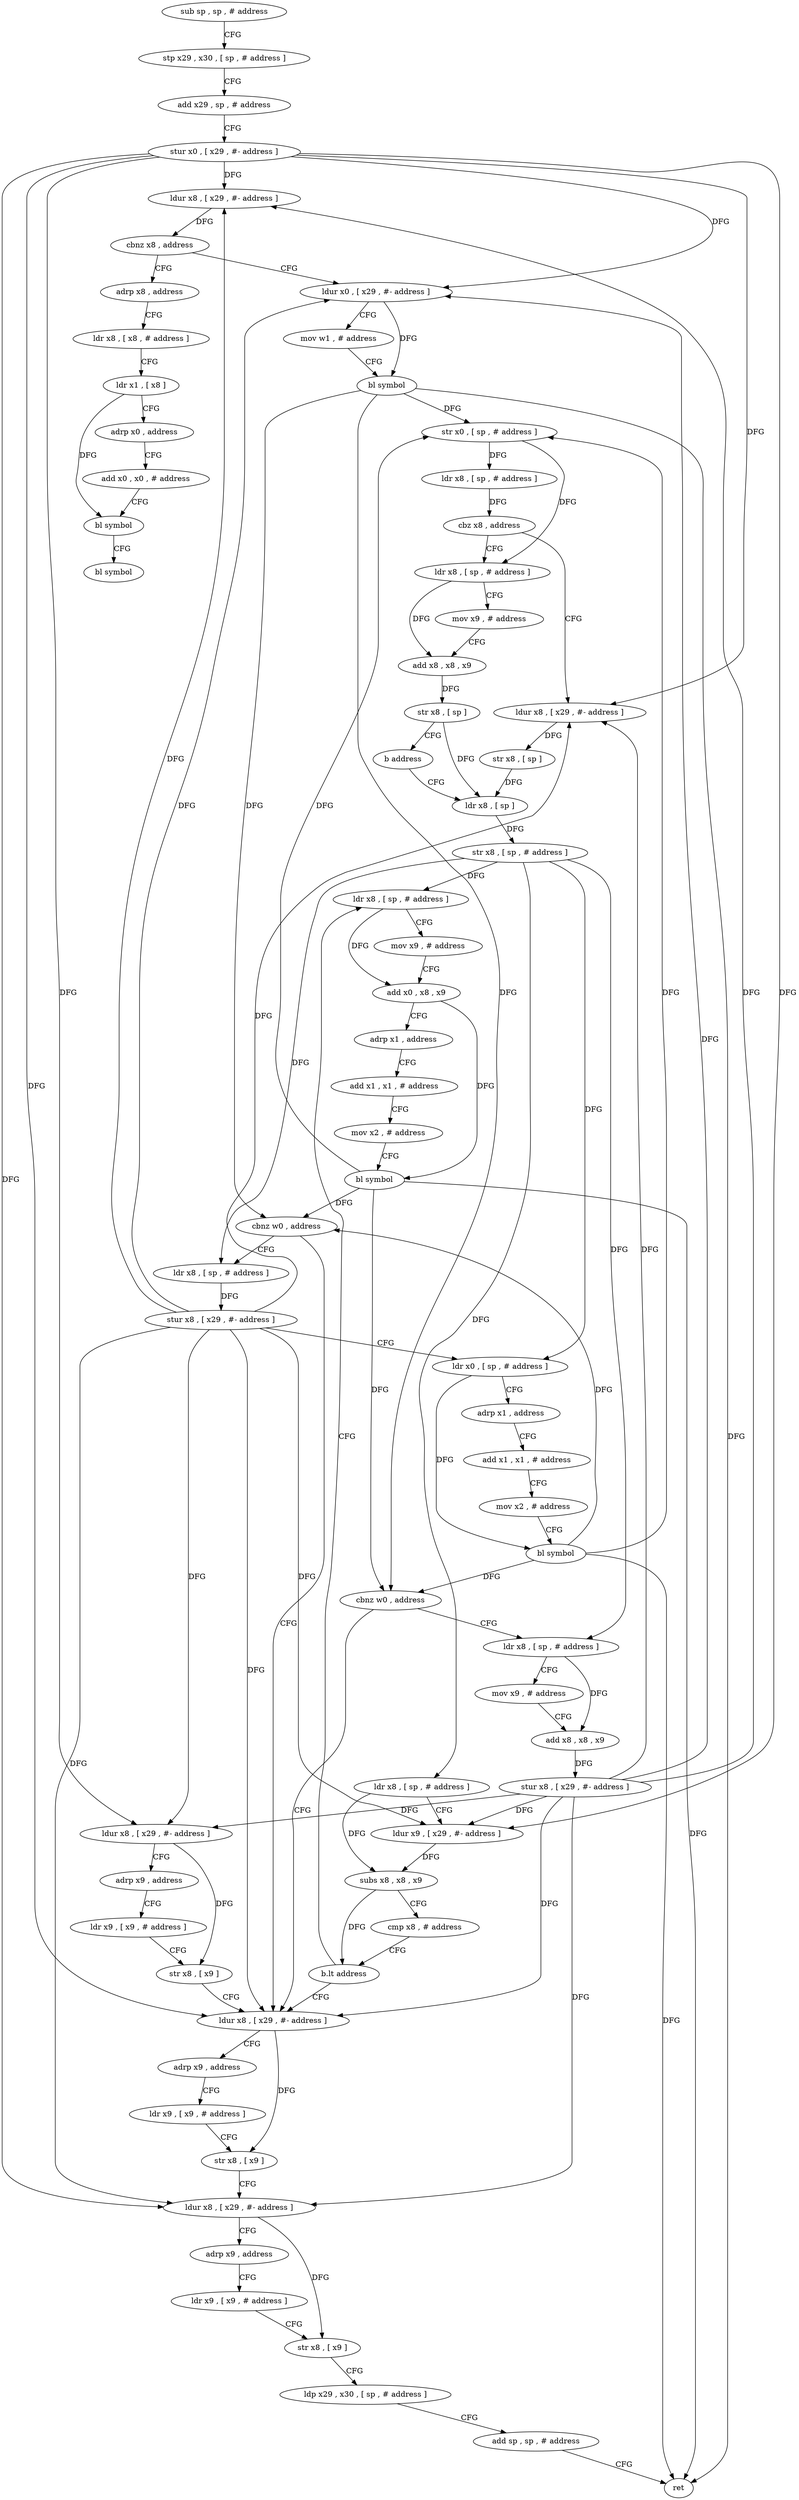 digraph "func" {
"4227488" [label = "sub sp , sp , # address" ]
"4227492" [label = "stp x29 , x30 , [ sp , # address ]" ]
"4227496" [label = "add x29 , sp , # address" ]
"4227500" [label = "stur x0 , [ x29 , #- address ]" ]
"4227504" [label = "ldur x8 , [ x29 , #- address ]" ]
"4227508" [label = "cbnz x8 , address" ]
"4227540" [label = "ldur x0 , [ x29 , #- address ]" ]
"4227512" [label = "adrp x8 , address" ]
"4227544" [label = "mov w1 , # address" ]
"4227548" [label = "bl symbol" ]
"4227552" [label = "str x0 , [ sp , # address ]" ]
"4227556" [label = "ldr x8 , [ sp , # address ]" ]
"4227560" [label = "cbz x8 , address" ]
"4227584" [label = "ldur x8 , [ x29 , #- address ]" ]
"4227564" [label = "ldr x8 , [ sp , # address ]" ]
"4227516" [label = "ldr x8 , [ x8 , # address ]" ]
"4227520" [label = "ldr x1 , [ x8 ]" ]
"4227524" [label = "adrp x0 , address" ]
"4227528" [label = "add x0 , x0 , # address" ]
"4227532" [label = "bl symbol" ]
"4227536" [label = "bl symbol" ]
"4227588" [label = "str x8 , [ sp ]" ]
"4227592" [label = "ldr x8 , [ sp ]" ]
"4227568" [label = "mov x9 , # address" ]
"4227572" [label = "add x8 , x8 , x9" ]
"4227576" [label = "str x8 , [ sp ]" ]
"4227580" [label = "b address" ]
"4227716" [label = "ldur x8 , [ x29 , #- address ]" ]
"4227720" [label = "adrp x9 , address" ]
"4227724" [label = "ldr x9 , [ x9 , # address ]" ]
"4227728" [label = "str x8 , [ x9 ]" ]
"4227732" [label = "ldur x8 , [ x29 , #- address ]" ]
"4227736" [label = "adrp x9 , address" ]
"4227740" [label = "ldr x9 , [ x9 , # address ]" ]
"4227744" [label = "str x8 , [ x9 ]" ]
"4227748" [label = "ldp x29 , x30 , [ sp , # address ]" ]
"4227752" [label = "add sp , sp , # address" ]
"4227756" [label = "ret" ]
"4227620" [label = "ldr x8 , [ sp , # address ]" ]
"4227624" [label = "mov x9 , # address" ]
"4227628" [label = "add x0 , x8 , x9" ]
"4227632" [label = "adrp x1 , address" ]
"4227636" [label = "add x1 , x1 , # address" ]
"4227640" [label = "mov x2 , # address" ]
"4227644" [label = "bl symbol" ]
"4227648" [label = "cbnz w0 , address" ]
"4227652" [label = "ldr x8 , [ sp , # address ]" ]
"4227596" [label = "str x8 , [ sp , # address ]" ]
"4227600" [label = "ldr x8 , [ sp , # address ]" ]
"4227604" [label = "ldur x9 , [ x29 , #- address ]" ]
"4227608" [label = "subs x8 , x8 , x9" ]
"4227612" [label = "cmp x8 , # address" ]
"4227616" [label = "b.lt address" ]
"4227656" [label = "stur x8 , [ x29 , #- address ]" ]
"4227660" [label = "ldr x0 , [ sp , # address ]" ]
"4227664" [label = "adrp x1 , address" ]
"4227668" [label = "add x1 , x1 , # address" ]
"4227672" [label = "mov x2 , # address" ]
"4227676" [label = "bl symbol" ]
"4227680" [label = "cbnz w0 , address" ]
"4227684" [label = "ldr x8 , [ sp , # address ]" ]
"4227688" [label = "mov x9 , # address" ]
"4227692" [label = "add x8 , x8 , x9" ]
"4227696" [label = "stur x8 , [ x29 , #- address ]" ]
"4227700" [label = "ldur x8 , [ x29 , #- address ]" ]
"4227704" [label = "adrp x9 , address" ]
"4227708" [label = "ldr x9 , [ x9 , # address ]" ]
"4227712" [label = "str x8 , [ x9 ]" ]
"4227488" -> "4227492" [ label = "CFG" ]
"4227492" -> "4227496" [ label = "CFG" ]
"4227496" -> "4227500" [ label = "CFG" ]
"4227500" -> "4227504" [ label = "DFG" ]
"4227500" -> "4227540" [ label = "DFG" ]
"4227500" -> "4227584" [ label = "DFG" ]
"4227500" -> "4227604" [ label = "DFG" ]
"4227500" -> "4227716" [ label = "DFG" ]
"4227500" -> "4227732" [ label = "DFG" ]
"4227500" -> "4227700" [ label = "DFG" ]
"4227504" -> "4227508" [ label = "DFG" ]
"4227508" -> "4227540" [ label = "CFG" ]
"4227508" -> "4227512" [ label = "CFG" ]
"4227540" -> "4227544" [ label = "CFG" ]
"4227540" -> "4227548" [ label = "DFG" ]
"4227512" -> "4227516" [ label = "CFG" ]
"4227544" -> "4227548" [ label = "CFG" ]
"4227548" -> "4227552" [ label = "DFG" ]
"4227548" -> "4227756" [ label = "DFG" ]
"4227548" -> "4227648" [ label = "DFG" ]
"4227548" -> "4227680" [ label = "DFG" ]
"4227552" -> "4227556" [ label = "DFG" ]
"4227552" -> "4227564" [ label = "DFG" ]
"4227556" -> "4227560" [ label = "DFG" ]
"4227560" -> "4227584" [ label = "CFG" ]
"4227560" -> "4227564" [ label = "CFG" ]
"4227584" -> "4227588" [ label = "DFG" ]
"4227564" -> "4227568" [ label = "CFG" ]
"4227564" -> "4227572" [ label = "DFG" ]
"4227516" -> "4227520" [ label = "CFG" ]
"4227520" -> "4227524" [ label = "CFG" ]
"4227520" -> "4227532" [ label = "DFG" ]
"4227524" -> "4227528" [ label = "CFG" ]
"4227528" -> "4227532" [ label = "CFG" ]
"4227532" -> "4227536" [ label = "CFG" ]
"4227588" -> "4227592" [ label = "DFG" ]
"4227592" -> "4227596" [ label = "DFG" ]
"4227568" -> "4227572" [ label = "CFG" ]
"4227572" -> "4227576" [ label = "DFG" ]
"4227576" -> "4227580" [ label = "CFG" ]
"4227576" -> "4227592" [ label = "DFG" ]
"4227580" -> "4227592" [ label = "CFG" ]
"4227716" -> "4227720" [ label = "CFG" ]
"4227716" -> "4227728" [ label = "DFG" ]
"4227720" -> "4227724" [ label = "CFG" ]
"4227724" -> "4227728" [ label = "CFG" ]
"4227728" -> "4227732" [ label = "CFG" ]
"4227732" -> "4227736" [ label = "CFG" ]
"4227732" -> "4227744" [ label = "DFG" ]
"4227736" -> "4227740" [ label = "CFG" ]
"4227740" -> "4227744" [ label = "CFG" ]
"4227744" -> "4227748" [ label = "CFG" ]
"4227748" -> "4227752" [ label = "CFG" ]
"4227752" -> "4227756" [ label = "CFG" ]
"4227620" -> "4227624" [ label = "CFG" ]
"4227620" -> "4227628" [ label = "DFG" ]
"4227624" -> "4227628" [ label = "CFG" ]
"4227628" -> "4227632" [ label = "CFG" ]
"4227628" -> "4227644" [ label = "DFG" ]
"4227632" -> "4227636" [ label = "CFG" ]
"4227636" -> "4227640" [ label = "CFG" ]
"4227640" -> "4227644" [ label = "CFG" ]
"4227644" -> "4227648" [ label = "DFG" ]
"4227644" -> "4227552" [ label = "DFG" ]
"4227644" -> "4227756" [ label = "DFG" ]
"4227644" -> "4227680" [ label = "DFG" ]
"4227648" -> "4227716" [ label = "CFG" ]
"4227648" -> "4227652" [ label = "CFG" ]
"4227652" -> "4227656" [ label = "DFG" ]
"4227596" -> "4227600" [ label = "DFG" ]
"4227596" -> "4227620" [ label = "DFG" ]
"4227596" -> "4227652" [ label = "DFG" ]
"4227596" -> "4227660" [ label = "DFG" ]
"4227596" -> "4227684" [ label = "DFG" ]
"4227600" -> "4227604" [ label = "CFG" ]
"4227600" -> "4227608" [ label = "DFG" ]
"4227604" -> "4227608" [ label = "DFG" ]
"4227608" -> "4227612" [ label = "CFG" ]
"4227608" -> "4227616" [ label = "DFG" ]
"4227612" -> "4227616" [ label = "CFG" ]
"4227616" -> "4227716" [ label = "CFG" ]
"4227616" -> "4227620" [ label = "CFG" ]
"4227656" -> "4227660" [ label = "CFG" ]
"4227656" -> "4227504" [ label = "DFG" ]
"4227656" -> "4227540" [ label = "DFG" ]
"4227656" -> "4227584" [ label = "DFG" ]
"4227656" -> "4227604" [ label = "DFG" ]
"4227656" -> "4227716" [ label = "DFG" ]
"4227656" -> "4227732" [ label = "DFG" ]
"4227656" -> "4227700" [ label = "DFG" ]
"4227660" -> "4227664" [ label = "CFG" ]
"4227660" -> "4227676" [ label = "DFG" ]
"4227664" -> "4227668" [ label = "CFG" ]
"4227668" -> "4227672" [ label = "CFG" ]
"4227672" -> "4227676" [ label = "CFG" ]
"4227676" -> "4227680" [ label = "DFG" ]
"4227676" -> "4227552" [ label = "DFG" ]
"4227676" -> "4227648" [ label = "DFG" ]
"4227676" -> "4227756" [ label = "DFG" ]
"4227680" -> "4227716" [ label = "CFG" ]
"4227680" -> "4227684" [ label = "CFG" ]
"4227684" -> "4227688" [ label = "CFG" ]
"4227684" -> "4227692" [ label = "DFG" ]
"4227688" -> "4227692" [ label = "CFG" ]
"4227692" -> "4227696" [ label = "DFG" ]
"4227696" -> "4227700" [ label = "DFG" ]
"4227696" -> "4227504" [ label = "DFG" ]
"4227696" -> "4227540" [ label = "DFG" ]
"4227696" -> "4227584" [ label = "DFG" ]
"4227696" -> "4227604" [ label = "DFG" ]
"4227696" -> "4227716" [ label = "DFG" ]
"4227696" -> "4227732" [ label = "DFG" ]
"4227700" -> "4227704" [ label = "CFG" ]
"4227700" -> "4227712" [ label = "DFG" ]
"4227704" -> "4227708" [ label = "CFG" ]
"4227708" -> "4227712" [ label = "CFG" ]
"4227712" -> "4227716" [ label = "CFG" ]
}
